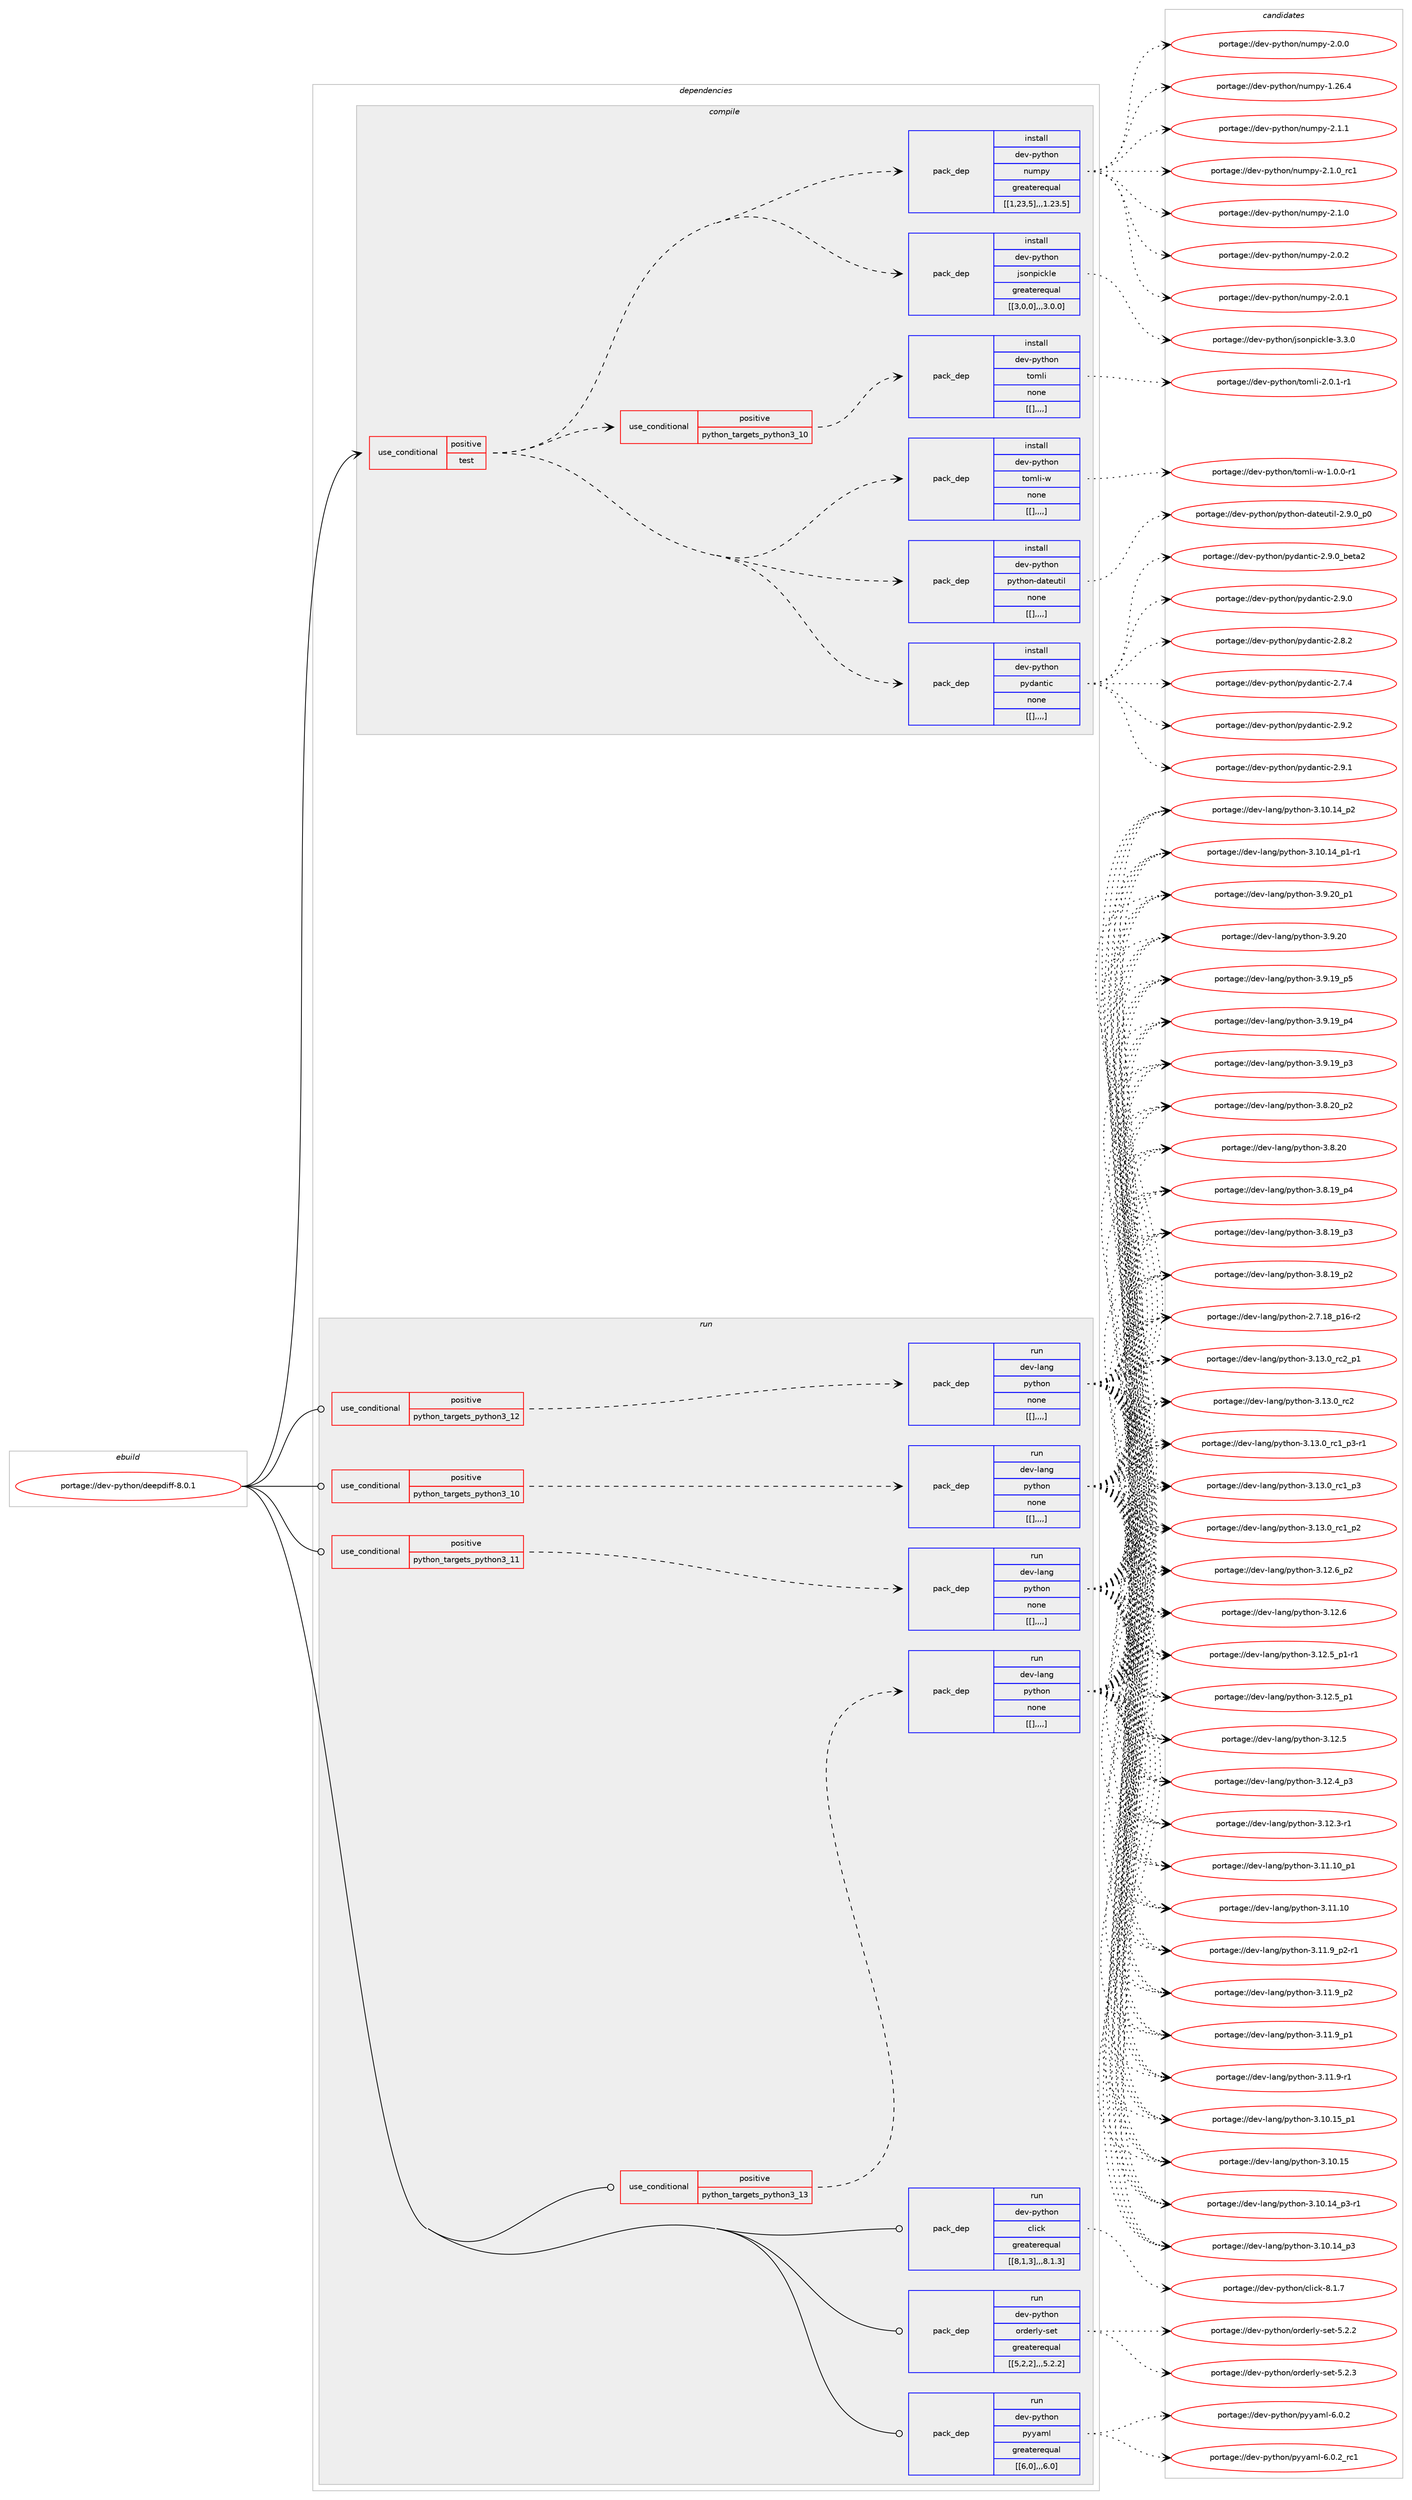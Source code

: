 digraph prolog {

# *************
# Graph options
# *************

newrank=true;
concentrate=true;
compound=true;
graph [rankdir=LR,fontname=Helvetica,fontsize=10,ranksep=1.5];#, ranksep=2.5, nodesep=0.2];
edge  [arrowhead=vee];
node  [fontname=Helvetica,fontsize=10];

# **********
# The ebuild
# **********

subgraph cluster_leftcol {
color=gray;
label=<<i>ebuild</i>>;
id [label="portage://dev-python/deepdiff-8.0.1", color=red, width=4, href="../dev-python/deepdiff-8.0.1.svg"];
}

# ****************
# The dependencies
# ****************

subgraph cluster_midcol {
color=gray;
label=<<i>dependencies</i>>;
subgraph cluster_compile {
fillcolor="#eeeeee";
style=filled;
label=<<i>compile</i>>;
subgraph cond33321 {
dependency146646 [label=<<TABLE BORDER="0" CELLBORDER="1" CELLSPACING="0" CELLPADDING="4"><TR><TD ROWSPAN="3" CELLPADDING="10">use_conditional</TD></TR><TR><TD>positive</TD></TR><TR><TD>test</TD></TR></TABLE>>, shape=none, color=red];
subgraph pack112113 {
dependency146647 [label=<<TABLE BORDER="0" CELLBORDER="1" CELLSPACING="0" CELLPADDING="4" WIDTH="220"><TR><TD ROWSPAN="6" CELLPADDING="30">pack_dep</TD></TR><TR><TD WIDTH="110">install</TD></TR><TR><TD>dev-python</TD></TR><TR><TD>jsonpickle</TD></TR><TR><TD>greaterequal</TD></TR><TR><TD>[[3,0,0],,,3.0.0]</TD></TR></TABLE>>, shape=none, color=blue];
}
dependency146646:e -> dependency146647:w [weight=20,style="dashed",arrowhead="vee"];
subgraph pack112114 {
dependency146648 [label=<<TABLE BORDER="0" CELLBORDER="1" CELLSPACING="0" CELLPADDING="4" WIDTH="220"><TR><TD ROWSPAN="6" CELLPADDING="30">pack_dep</TD></TR><TR><TD WIDTH="110">install</TD></TR><TR><TD>dev-python</TD></TR><TR><TD>numpy</TD></TR><TR><TD>greaterequal</TD></TR><TR><TD>[[1,23,5],,,1.23.5]</TD></TR></TABLE>>, shape=none, color=blue];
}
dependency146646:e -> dependency146648:w [weight=20,style="dashed",arrowhead="vee"];
subgraph pack112115 {
dependency146649 [label=<<TABLE BORDER="0" CELLBORDER="1" CELLSPACING="0" CELLPADDING="4" WIDTH="220"><TR><TD ROWSPAN="6" CELLPADDING="30">pack_dep</TD></TR><TR><TD WIDTH="110">install</TD></TR><TR><TD>dev-python</TD></TR><TR><TD>pydantic</TD></TR><TR><TD>none</TD></TR><TR><TD>[[],,,,]</TD></TR></TABLE>>, shape=none, color=blue];
}
dependency146646:e -> dependency146649:w [weight=20,style="dashed",arrowhead="vee"];
subgraph pack112116 {
dependency146650 [label=<<TABLE BORDER="0" CELLBORDER="1" CELLSPACING="0" CELLPADDING="4" WIDTH="220"><TR><TD ROWSPAN="6" CELLPADDING="30">pack_dep</TD></TR><TR><TD WIDTH="110">install</TD></TR><TR><TD>dev-python</TD></TR><TR><TD>python-dateutil</TD></TR><TR><TD>none</TD></TR><TR><TD>[[],,,,]</TD></TR></TABLE>>, shape=none, color=blue];
}
dependency146646:e -> dependency146650:w [weight=20,style="dashed",arrowhead="vee"];
subgraph pack112117 {
dependency146651 [label=<<TABLE BORDER="0" CELLBORDER="1" CELLSPACING="0" CELLPADDING="4" WIDTH="220"><TR><TD ROWSPAN="6" CELLPADDING="30">pack_dep</TD></TR><TR><TD WIDTH="110">install</TD></TR><TR><TD>dev-python</TD></TR><TR><TD>tomli-w</TD></TR><TR><TD>none</TD></TR><TR><TD>[[],,,,]</TD></TR></TABLE>>, shape=none, color=blue];
}
dependency146646:e -> dependency146651:w [weight=20,style="dashed",arrowhead="vee"];
subgraph cond33322 {
dependency146652 [label=<<TABLE BORDER="0" CELLBORDER="1" CELLSPACING="0" CELLPADDING="4"><TR><TD ROWSPAN="3" CELLPADDING="10">use_conditional</TD></TR><TR><TD>positive</TD></TR><TR><TD>python_targets_python3_10</TD></TR></TABLE>>, shape=none, color=red];
subgraph pack112118 {
dependency146653 [label=<<TABLE BORDER="0" CELLBORDER="1" CELLSPACING="0" CELLPADDING="4" WIDTH="220"><TR><TD ROWSPAN="6" CELLPADDING="30">pack_dep</TD></TR><TR><TD WIDTH="110">install</TD></TR><TR><TD>dev-python</TD></TR><TR><TD>tomli</TD></TR><TR><TD>none</TD></TR><TR><TD>[[],,,,]</TD></TR></TABLE>>, shape=none, color=blue];
}
dependency146652:e -> dependency146653:w [weight=20,style="dashed",arrowhead="vee"];
}
dependency146646:e -> dependency146652:w [weight=20,style="dashed",arrowhead="vee"];
}
id:e -> dependency146646:w [weight=20,style="solid",arrowhead="vee"];
}
subgraph cluster_compileandrun {
fillcolor="#eeeeee";
style=filled;
label=<<i>compile and run</i>>;
}
subgraph cluster_run {
fillcolor="#eeeeee";
style=filled;
label=<<i>run</i>>;
subgraph cond33323 {
dependency146654 [label=<<TABLE BORDER="0" CELLBORDER="1" CELLSPACING="0" CELLPADDING="4"><TR><TD ROWSPAN="3" CELLPADDING="10">use_conditional</TD></TR><TR><TD>positive</TD></TR><TR><TD>python_targets_python3_10</TD></TR></TABLE>>, shape=none, color=red];
subgraph pack112119 {
dependency146655 [label=<<TABLE BORDER="0" CELLBORDER="1" CELLSPACING="0" CELLPADDING="4" WIDTH="220"><TR><TD ROWSPAN="6" CELLPADDING="30">pack_dep</TD></TR><TR><TD WIDTH="110">run</TD></TR><TR><TD>dev-lang</TD></TR><TR><TD>python</TD></TR><TR><TD>none</TD></TR><TR><TD>[[],,,,]</TD></TR></TABLE>>, shape=none, color=blue];
}
dependency146654:e -> dependency146655:w [weight=20,style="dashed",arrowhead="vee"];
}
id:e -> dependency146654:w [weight=20,style="solid",arrowhead="odot"];
subgraph cond33324 {
dependency146656 [label=<<TABLE BORDER="0" CELLBORDER="1" CELLSPACING="0" CELLPADDING="4"><TR><TD ROWSPAN="3" CELLPADDING="10">use_conditional</TD></TR><TR><TD>positive</TD></TR><TR><TD>python_targets_python3_11</TD></TR></TABLE>>, shape=none, color=red];
subgraph pack112120 {
dependency146657 [label=<<TABLE BORDER="0" CELLBORDER="1" CELLSPACING="0" CELLPADDING="4" WIDTH="220"><TR><TD ROWSPAN="6" CELLPADDING="30">pack_dep</TD></TR><TR><TD WIDTH="110">run</TD></TR><TR><TD>dev-lang</TD></TR><TR><TD>python</TD></TR><TR><TD>none</TD></TR><TR><TD>[[],,,,]</TD></TR></TABLE>>, shape=none, color=blue];
}
dependency146656:e -> dependency146657:w [weight=20,style="dashed",arrowhead="vee"];
}
id:e -> dependency146656:w [weight=20,style="solid",arrowhead="odot"];
subgraph cond33325 {
dependency146658 [label=<<TABLE BORDER="0" CELLBORDER="1" CELLSPACING="0" CELLPADDING="4"><TR><TD ROWSPAN="3" CELLPADDING="10">use_conditional</TD></TR><TR><TD>positive</TD></TR><TR><TD>python_targets_python3_12</TD></TR></TABLE>>, shape=none, color=red];
subgraph pack112121 {
dependency146659 [label=<<TABLE BORDER="0" CELLBORDER="1" CELLSPACING="0" CELLPADDING="4" WIDTH="220"><TR><TD ROWSPAN="6" CELLPADDING="30">pack_dep</TD></TR><TR><TD WIDTH="110">run</TD></TR><TR><TD>dev-lang</TD></TR><TR><TD>python</TD></TR><TR><TD>none</TD></TR><TR><TD>[[],,,,]</TD></TR></TABLE>>, shape=none, color=blue];
}
dependency146658:e -> dependency146659:w [weight=20,style="dashed",arrowhead="vee"];
}
id:e -> dependency146658:w [weight=20,style="solid",arrowhead="odot"];
subgraph cond33326 {
dependency146660 [label=<<TABLE BORDER="0" CELLBORDER="1" CELLSPACING="0" CELLPADDING="4"><TR><TD ROWSPAN="3" CELLPADDING="10">use_conditional</TD></TR><TR><TD>positive</TD></TR><TR><TD>python_targets_python3_13</TD></TR></TABLE>>, shape=none, color=red];
subgraph pack112122 {
dependency146661 [label=<<TABLE BORDER="0" CELLBORDER="1" CELLSPACING="0" CELLPADDING="4" WIDTH="220"><TR><TD ROWSPAN="6" CELLPADDING="30">pack_dep</TD></TR><TR><TD WIDTH="110">run</TD></TR><TR><TD>dev-lang</TD></TR><TR><TD>python</TD></TR><TR><TD>none</TD></TR><TR><TD>[[],,,,]</TD></TR></TABLE>>, shape=none, color=blue];
}
dependency146660:e -> dependency146661:w [weight=20,style="dashed",arrowhead="vee"];
}
id:e -> dependency146660:w [weight=20,style="solid",arrowhead="odot"];
subgraph pack112123 {
dependency146662 [label=<<TABLE BORDER="0" CELLBORDER="1" CELLSPACING="0" CELLPADDING="4" WIDTH="220"><TR><TD ROWSPAN="6" CELLPADDING="30">pack_dep</TD></TR><TR><TD WIDTH="110">run</TD></TR><TR><TD>dev-python</TD></TR><TR><TD>click</TD></TR><TR><TD>greaterequal</TD></TR><TR><TD>[[8,1,3],,,8.1.3]</TD></TR></TABLE>>, shape=none, color=blue];
}
id:e -> dependency146662:w [weight=20,style="solid",arrowhead="odot"];
subgraph pack112124 {
dependency146663 [label=<<TABLE BORDER="0" CELLBORDER="1" CELLSPACING="0" CELLPADDING="4" WIDTH="220"><TR><TD ROWSPAN="6" CELLPADDING="30">pack_dep</TD></TR><TR><TD WIDTH="110">run</TD></TR><TR><TD>dev-python</TD></TR><TR><TD>orderly-set</TD></TR><TR><TD>greaterequal</TD></TR><TR><TD>[[5,2,2],,,5.2.2]</TD></TR></TABLE>>, shape=none, color=blue];
}
id:e -> dependency146663:w [weight=20,style="solid",arrowhead="odot"];
subgraph pack112125 {
dependency146664 [label=<<TABLE BORDER="0" CELLBORDER="1" CELLSPACING="0" CELLPADDING="4" WIDTH="220"><TR><TD ROWSPAN="6" CELLPADDING="30">pack_dep</TD></TR><TR><TD WIDTH="110">run</TD></TR><TR><TD>dev-python</TD></TR><TR><TD>pyyaml</TD></TR><TR><TD>greaterequal</TD></TR><TR><TD>[[6,0],,,6.0]</TD></TR></TABLE>>, shape=none, color=blue];
}
id:e -> dependency146664:w [weight=20,style="solid",arrowhead="odot"];
}
}

# **************
# The candidates
# **************

subgraph cluster_choices {
rank=same;
color=gray;
label=<<i>candidates</i>>;

subgraph choice112113 {
color=black;
nodesep=1;
choice100101118451121211161041111104710611511111011210599107108101455146514648 [label="portage://dev-python/jsonpickle-3.3.0", color=red, width=4,href="../dev-python/jsonpickle-3.3.0.svg"];
dependency146647:e -> choice100101118451121211161041111104710611511111011210599107108101455146514648:w [style=dotted,weight="100"];
}
subgraph choice112114 {
color=black;
nodesep=1;
choice1001011184511212111610411111047110117109112121455046494649 [label="portage://dev-python/numpy-2.1.1", color=red, width=4,href="../dev-python/numpy-2.1.1.svg"];
choice1001011184511212111610411111047110117109112121455046494648951149949 [label="portage://dev-python/numpy-2.1.0_rc1", color=red, width=4,href="../dev-python/numpy-2.1.0_rc1.svg"];
choice1001011184511212111610411111047110117109112121455046494648 [label="portage://dev-python/numpy-2.1.0", color=red, width=4,href="../dev-python/numpy-2.1.0.svg"];
choice1001011184511212111610411111047110117109112121455046484650 [label="portage://dev-python/numpy-2.0.2", color=red, width=4,href="../dev-python/numpy-2.0.2.svg"];
choice1001011184511212111610411111047110117109112121455046484649 [label="portage://dev-python/numpy-2.0.1", color=red, width=4,href="../dev-python/numpy-2.0.1.svg"];
choice1001011184511212111610411111047110117109112121455046484648 [label="portage://dev-python/numpy-2.0.0", color=red, width=4,href="../dev-python/numpy-2.0.0.svg"];
choice100101118451121211161041111104711011710911212145494650544652 [label="portage://dev-python/numpy-1.26.4", color=red, width=4,href="../dev-python/numpy-1.26.4.svg"];
dependency146648:e -> choice1001011184511212111610411111047110117109112121455046494649:w [style=dotted,weight="100"];
dependency146648:e -> choice1001011184511212111610411111047110117109112121455046494648951149949:w [style=dotted,weight="100"];
dependency146648:e -> choice1001011184511212111610411111047110117109112121455046494648:w [style=dotted,weight="100"];
dependency146648:e -> choice1001011184511212111610411111047110117109112121455046484650:w [style=dotted,weight="100"];
dependency146648:e -> choice1001011184511212111610411111047110117109112121455046484649:w [style=dotted,weight="100"];
dependency146648:e -> choice1001011184511212111610411111047110117109112121455046484648:w [style=dotted,weight="100"];
dependency146648:e -> choice100101118451121211161041111104711011710911212145494650544652:w [style=dotted,weight="100"];
}
subgraph choice112115 {
color=black;
nodesep=1;
choice10010111845112121116104111110471121211009711011610599455046574650 [label="portage://dev-python/pydantic-2.9.2", color=red, width=4,href="../dev-python/pydantic-2.9.2.svg"];
choice10010111845112121116104111110471121211009711011610599455046574649 [label="portage://dev-python/pydantic-2.9.1", color=red, width=4,href="../dev-python/pydantic-2.9.1.svg"];
choice1001011184511212111610411111047112121100971101161059945504657464895981011169750 [label="portage://dev-python/pydantic-2.9.0_beta2", color=red, width=4,href="../dev-python/pydantic-2.9.0_beta2.svg"];
choice10010111845112121116104111110471121211009711011610599455046574648 [label="portage://dev-python/pydantic-2.9.0", color=red, width=4,href="../dev-python/pydantic-2.9.0.svg"];
choice10010111845112121116104111110471121211009711011610599455046564650 [label="portage://dev-python/pydantic-2.8.2", color=red, width=4,href="../dev-python/pydantic-2.8.2.svg"];
choice10010111845112121116104111110471121211009711011610599455046554652 [label="portage://dev-python/pydantic-2.7.4", color=red, width=4,href="../dev-python/pydantic-2.7.4.svg"];
dependency146649:e -> choice10010111845112121116104111110471121211009711011610599455046574650:w [style=dotted,weight="100"];
dependency146649:e -> choice10010111845112121116104111110471121211009711011610599455046574649:w [style=dotted,weight="100"];
dependency146649:e -> choice1001011184511212111610411111047112121100971101161059945504657464895981011169750:w [style=dotted,weight="100"];
dependency146649:e -> choice10010111845112121116104111110471121211009711011610599455046574648:w [style=dotted,weight="100"];
dependency146649:e -> choice10010111845112121116104111110471121211009711011610599455046564650:w [style=dotted,weight="100"];
dependency146649:e -> choice10010111845112121116104111110471121211009711011610599455046554652:w [style=dotted,weight="100"];
}
subgraph choice112116 {
color=black;
nodesep=1;
choice100101118451121211161041111104711212111610411111045100971161011171161051084550465746489511248 [label="portage://dev-python/python-dateutil-2.9.0_p0", color=red, width=4,href="../dev-python/python-dateutil-2.9.0_p0.svg"];
dependency146650:e -> choice100101118451121211161041111104711212111610411111045100971161011171161051084550465746489511248:w [style=dotted,weight="100"];
}
subgraph choice112117 {
color=black;
nodesep=1;
choice1001011184511212111610411111047116111109108105451194549464846484511449 [label="portage://dev-python/tomli-w-1.0.0-r1", color=red, width=4,href="../dev-python/tomli-w-1.0.0-r1.svg"];
dependency146651:e -> choice1001011184511212111610411111047116111109108105451194549464846484511449:w [style=dotted,weight="100"];
}
subgraph choice112118 {
color=black;
nodesep=1;
choice10010111845112121116104111110471161111091081054550464846494511449 [label="portage://dev-python/tomli-2.0.1-r1", color=red, width=4,href="../dev-python/tomli-2.0.1-r1.svg"];
dependency146653:e -> choice10010111845112121116104111110471161111091081054550464846494511449:w [style=dotted,weight="100"];
}
subgraph choice112119 {
color=black;
nodesep=1;
choice100101118451089711010347112121116104111110455146495146489511499509511249 [label="portage://dev-lang/python-3.13.0_rc2_p1", color=red, width=4,href="../dev-lang/python-3.13.0_rc2_p1.svg"];
choice10010111845108971101034711212111610411111045514649514648951149950 [label="portage://dev-lang/python-3.13.0_rc2", color=red, width=4,href="../dev-lang/python-3.13.0_rc2.svg"];
choice1001011184510897110103471121211161041111104551464951464895114994995112514511449 [label="portage://dev-lang/python-3.13.0_rc1_p3-r1", color=red, width=4,href="../dev-lang/python-3.13.0_rc1_p3-r1.svg"];
choice100101118451089711010347112121116104111110455146495146489511499499511251 [label="portage://dev-lang/python-3.13.0_rc1_p3", color=red, width=4,href="../dev-lang/python-3.13.0_rc1_p3.svg"];
choice100101118451089711010347112121116104111110455146495146489511499499511250 [label="portage://dev-lang/python-3.13.0_rc1_p2", color=red, width=4,href="../dev-lang/python-3.13.0_rc1_p2.svg"];
choice100101118451089711010347112121116104111110455146495046549511250 [label="portage://dev-lang/python-3.12.6_p2", color=red, width=4,href="../dev-lang/python-3.12.6_p2.svg"];
choice10010111845108971101034711212111610411111045514649504654 [label="portage://dev-lang/python-3.12.6", color=red, width=4,href="../dev-lang/python-3.12.6.svg"];
choice1001011184510897110103471121211161041111104551464950465395112494511449 [label="portage://dev-lang/python-3.12.5_p1-r1", color=red, width=4,href="../dev-lang/python-3.12.5_p1-r1.svg"];
choice100101118451089711010347112121116104111110455146495046539511249 [label="portage://dev-lang/python-3.12.5_p1", color=red, width=4,href="../dev-lang/python-3.12.5_p1.svg"];
choice10010111845108971101034711212111610411111045514649504653 [label="portage://dev-lang/python-3.12.5", color=red, width=4,href="../dev-lang/python-3.12.5.svg"];
choice100101118451089711010347112121116104111110455146495046529511251 [label="portage://dev-lang/python-3.12.4_p3", color=red, width=4,href="../dev-lang/python-3.12.4_p3.svg"];
choice100101118451089711010347112121116104111110455146495046514511449 [label="portage://dev-lang/python-3.12.3-r1", color=red, width=4,href="../dev-lang/python-3.12.3-r1.svg"];
choice10010111845108971101034711212111610411111045514649494649489511249 [label="portage://dev-lang/python-3.11.10_p1", color=red, width=4,href="../dev-lang/python-3.11.10_p1.svg"];
choice1001011184510897110103471121211161041111104551464949464948 [label="portage://dev-lang/python-3.11.10", color=red, width=4,href="../dev-lang/python-3.11.10.svg"];
choice1001011184510897110103471121211161041111104551464949465795112504511449 [label="portage://dev-lang/python-3.11.9_p2-r1", color=red, width=4,href="../dev-lang/python-3.11.9_p2-r1.svg"];
choice100101118451089711010347112121116104111110455146494946579511250 [label="portage://dev-lang/python-3.11.9_p2", color=red, width=4,href="../dev-lang/python-3.11.9_p2.svg"];
choice100101118451089711010347112121116104111110455146494946579511249 [label="portage://dev-lang/python-3.11.9_p1", color=red, width=4,href="../dev-lang/python-3.11.9_p1.svg"];
choice100101118451089711010347112121116104111110455146494946574511449 [label="portage://dev-lang/python-3.11.9-r1", color=red, width=4,href="../dev-lang/python-3.11.9-r1.svg"];
choice10010111845108971101034711212111610411111045514649484649539511249 [label="portage://dev-lang/python-3.10.15_p1", color=red, width=4,href="../dev-lang/python-3.10.15_p1.svg"];
choice1001011184510897110103471121211161041111104551464948464953 [label="portage://dev-lang/python-3.10.15", color=red, width=4,href="../dev-lang/python-3.10.15.svg"];
choice100101118451089711010347112121116104111110455146494846495295112514511449 [label="portage://dev-lang/python-3.10.14_p3-r1", color=red, width=4,href="../dev-lang/python-3.10.14_p3-r1.svg"];
choice10010111845108971101034711212111610411111045514649484649529511251 [label="portage://dev-lang/python-3.10.14_p3", color=red, width=4,href="../dev-lang/python-3.10.14_p3.svg"];
choice10010111845108971101034711212111610411111045514649484649529511250 [label="portage://dev-lang/python-3.10.14_p2", color=red, width=4,href="../dev-lang/python-3.10.14_p2.svg"];
choice100101118451089711010347112121116104111110455146494846495295112494511449 [label="portage://dev-lang/python-3.10.14_p1-r1", color=red, width=4,href="../dev-lang/python-3.10.14_p1-r1.svg"];
choice100101118451089711010347112121116104111110455146574650489511249 [label="portage://dev-lang/python-3.9.20_p1", color=red, width=4,href="../dev-lang/python-3.9.20_p1.svg"];
choice10010111845108971101034711212111610411111045514657465048 [label="portage://dev-lang/python-3.9.20", color=red, width=4,href="../dev-lang/python-3.9.20.svg"];
choice100101118451089711010347112121116104111110455146574649579511253 [label="portage://dev-lang/python-3.9.19_p5", color=red, width=4,href="../dev-lang/python-3.9.19_p5.svg"];
choice100101118451089711010347112121116104111110455146574649579511252 [label="portage://dev-lang/python-3.9.19_p4", color=red, width=4,href="../dev-lang/python-3.9.19_p4.svg"];
choice100101118451089711010347112121116104111110455146574649579511251 [label="portage://dev-lang/python-3.9.19_p3", color=red, width=4,href="../dev-lang/python-3.9.19_p3.svg"];
choice100101118451089711010347112121116104111110455146564650489511250 [label="portage://dev-lang/python-3.8.20_p2", color=red, width=4,href="../dev-lang/python-3.8.20_p2.svg"];
choice10010111845108971101034711212111610411111045514656465048 [label="portage://dev-lang/python-3.8.20", color=red, width=4,href="../dev-lang/python-3.8.20.svg"];
choice100101118451089711010347112121116104111110455146564649579511252 [label="portage://dev-lang/python-3.8.19_p4", color=red, width=4,href="../dev-lang/python-3.8.19_p4.svg"];
choice100101118451089711010347112121116104111110455146564649579511251 [label="portage://dev-lang/python-3.8.19_p3", color=red, width=4,href="../dev-lang/python-3.8.19_p3.svg"];
choice100101118451089711010347112121116104111110455146564649579511250 [label="portage://dev-lang/python-3.8.19_p2", color=red, width=4,href="../dev-lang/python-3.8.19_p2.svg"];
choice100101118451089711010347112121116104111110455046554649569511249544511450 [label="portage://dev-lang/python-2.7.18_p16-r2", color=red, width=4,href="../dev-lang/python-2.7.18_p16-r2.svg"];
dependency146655:e -> choice100101118451089711010347112121116104111110455146495146489511499509511249:w [style=dotted,weight="100"];
dependency146655:e -> choice10010111845108971101034711212111610411111045514649514648951149950:w [style=dotted,weight="100"];
dependency146655:e -> choice1001011184510897110103471121211161041111104551464951464895114994995112514511449:w [style=dotted,weight="100"];
dependency146655:e -> choice100101118451089711010347112121116104111110455146495146489511499499511251:w [style=dotted,weight="100"];
dependency146655:e -> choice100101118451089711010347112121116104111110455146495146489511499499511250:w [style=dotted,weight="100"];
dependency146655:e -> choice100101118451089711010347112121116104111110455146495046549511250:w [style=dotted,weight="100"];
dependency146655:e -> choice10010111845108971101034711212111610411111045514649504654:w [style=dotted,weight="100"];
dependency146655:e -> choice1001011184510897110103471121211161041111104551464950465395112494511449:w [style=dotted,weight="100"];
dependency146655:e -> choice100101118451089711010347112121116104111110455146495046539511249:w [style=dotted,weight="100"];
dependency146655:e -> choice10010111845108971101034711212111610411111045514649504653:w [style=dotted,weight="100"];
dependency146655:e -> choice100101118451089711010347112121116104111110455146495046529511251:w [style=dotted,weight="100"];
dependency146655:e -> choice100101118451089711010347112121116104111110455146495046514511449:w [style=dotted,weight="100"];
dependency146655:e -> choice10010111845108971101034711212111610411111045514649494649489511249:w [style=dotted,weight="100"];
dependency146655:e -> choice1001011184510897110103471121211161041111104551464949464948:w [style=dotted,weight="100"];
dependency146655:e -> choice1001011184510897110103471121211161041111104551464949465795112504511449:w [style=dotted,weight="100"];
dependency146655:e -> choice100101118451089711010347112121116104111110455146494946579511250:w [style=dotted,weight="100"];
dependency146655:e -> choice100101118451089711010347112121116104111110455146494946579511249:w [style=dotted,weight="100"];
dependency146655:e -> choice100101118451089711010347112121116104111110455146494946574511449:w [style=dotted,weight="100"];
dependency146655:e -> choice10010111845108971101034711212111610411111045514649484649539511249:w [style=dotted,weight="100"];
dependency146655:e -> choice1001011184510897110103471121211161041111104551464948464953:w [style=dotted,weight="100"];
dependency146655:e -> choice100101118451089711010347112121116104111110455146494846495295112514511449:w [style=dotted,weight="100"];
dependency146655:e -> choice10010111845108971101034711212111610411111045514649484649529511251:w [style=dotted,weight="100"];
dependency146655:e -> choice10010111845108971101034711212111610411111045514649484649529511250:w [style=dotted,weight="100"];
dependency146655:e -> choice100101118451089711010347112121116104111110455146494846495295112494511449:w [style=dotted,weight="100"];
dependency146655:e -> choice100101118451089711010347112121116104111110455146574650489511249:w [style=dotted,weight="100"];
dependency146655:e -> choice10010111845108971101034711212111610411111045514657465048:w [style=dotted,weight="100"];
dependency146655:e -> choice100101118451089711010347112121116104111110455146574649579511253:w [style=dotted,weight="100"];
dependency146655:e -> choice100101118451089711010347112121116104111110455146574649579511252:w [style=dotted,weight="100"];
dependency146655:e -> choice100101118451089711010347112121116104111110455146574649579511251:w [style=dotted,weight="100"];
dependency146655:e -> choice100101118451089711010347112121116104111110455146564650489511250:w [style=dotted,weight="100"];
dependency146655:e -> choice10010111845108971101034711212111610411111045514656465048:w [style=dotted,weight="100"];
dependency146655:e -> choice100101118451089711010347112121116104111110455146564649579511252:w [style=dotted,weight="100"];
dependency146655:e -> choice100101118451089711010347112121116104111110455146564649579511251:w [style=dotted,weight="100"];
dependency146655:e -> choice100101118451089711010347112121116104111110455146564649579511250:w [style=dotted,weight="100"];
dependency146655:e -> choice100101118451089711010347112121116104111110455046554649569511249544511450:w [style=dotted,weight="100"];
}
subgraph choice112120 {
color=black;
nodesep=1;
choice100101118451089711010347112121116104111110455146495146489511499509511249 [label="portage://dev-lang/python-3.13.0_rc2_p1", color=red, width=4,href="../dev-lang/python-3.13.0_rc2_p1.svg"];
choice10010111845108971101034711212111610411111045514649514648951149950 [label="portage://dev-lang/python-3.13.0_rc2", color=red, width=4,href="../dev-lang/python-3.13.0_rc2.svg"];
choice1001011184510897110103471121211161041111104551464951464895114994995112514511449 [label="portage://dev-lang/python-3.13.0_rc1_p3-r1", color=red, width=4,href="../dev-lang/python-3.13.0_rc1_p3-r1.svg"];
choice100101118451089711010347112121116104111110455146495146489511499499511251 [label="portage://dev-lang/python-3.13.0_rc1_p3", color=red, width=4,href="../dev-lang/python-3.13.0_rc1_p3.svg"];
choice100101118451089711010347112121116104111110455146495146489511499499511250 [label="portage://dev-lang/python-3.13.0_rc1_p2", color=red, width=4,href="../dev-lang/python-3.13.0_rc1_p2.svg"];
choice100101118451089711010347112121116104111110455146495046549511250 [label="portage://dev-lang/python-3.12.6_p2", color=red, width=4,href="../dev-lang/python-3.12.6_p2.svg"];
choice10010111845108971101034711212111610411111045514649504654 [label="portage://dev-lang/python-3.12.6", color=red, width=4,href="../dev-lang/python-3.12.6.svg"];
choice1001011184510897110103471121211161041111104551464950465395112494511449 [label="portage://dev-lang/python-3.12.5_p1-r1", color=red, width=4,href="../dev-lang/python-3.12.5_p1-r1.svg"];
choice100101118451089711010347112121116104111110455146495046539511249 [label="portage://dev-lang/python-3.12.5_p1", color=red, width=4,href="../dev-lang/python-3.12.5_p1.svg"];
choice10010111845108971101034711212111610411111045514649504653 [label="portage://dev-lang/python-3.12.5", color=red, width=4,href="../dev-lang/python-3.12.5.svg"];
choice100101118451089711010347112121116104111110455146495046529511251 [label="portage://dev-lang/python-3.12.4_p3", color=red, width=4,href="../dev-lang/python-3.12.4_p3.svg"];
choice100101118451089711010347112121116104111110455146495046514511449 [label="portage://dev-lang/python-3.12.3-r1", color=red, width=4,href="../dev-lang/python-3.12.3-r1.svg"];
choice10010111845108971101034711212111610411111045514649494649489511249 [label="portage://dev-lang/python-3.11.10_p1", color=red, width=4,href="../dev-lang/python-3.11.10_p1.svg"];
choice1001011184510897110103471121211161041111104551464949464948 [label="portage://dev-lang/python-3.11.10", color=red, width=4,href="../dev-lang/python-3.11.10.svg"];
choice1001011184510897110103471121211161041111104551464949465795112504511449 [label="portage://dev-lang/python-3.11.9_p2-r1", color=red, width=4,href="../dev-lang/python-3.11.9_p2-r1.svg"];
choice100101118451089711010347112121116104111110455146494946579511250 [label="portage://dev-lang/python-3.11.9_p2", color=red, width=4,href="../dev-lang/python-3.11.9_p2.svg"];
choice100101118451089711010347112121116104111110455146494946579511249 [label="portage://dev-lang/python-3.11.9_p1", color=red, width=4,href="../dev-lang/python-3.11.9_p1.svg"];
choice100101118451089711010347112121116104111110455146494946574511449 [label="portage://dev-lang/python-3.11.9-r1", color=red, width=4,href="../dev-lang/python-3.11.9-r1.svg"];
choice10010111845108971101034711212111610411111045514649484649539511249 [label="portage://dev-lang/python-3.10.15_p1", color=red, width=4,href="../dev-lang/python-3.10.15_p1.svg"];
choice1001011184510897110103471121211161041111104551464948464953 [label="portage://dev-lang/python-3.10.15", color=red, width=4,href="../dev-lang/python-3.10.15.svg"];
choice100101118451089711010347112121116104111110455146494846495295112514511449 [label="portage://dev-lang/python-3.10.14_p3-r1", color=red, width=4,href="../dev-lang/python-3.10.14_p3-r1.svg"];
choice10010111845108971101034711212111610411111045514649484649529511251 [label="portage://dev-lang/python-3.10.14_p3", color=red, width=4,href="../dev-lang/python-3.10.14_p3.svg"];
choice10010111845108971101034711212111610411111045514649484649529511250 [label="portage://dev-lang/python-3.10.14_p2", color=red, width=4,href="../dev-lang/python-3.10.14_p2.svg"];
choice100101118451089711010347112121116104111110455146494846495295112494511449 [label="portage://dev-lang/python-3.10.14_p1-r1", color=red, width=4,href="../dev-lang/python-3.10.14_p1-r1.svg"];
choice100101118451089711010347112121116104111110455146574650489511249 [label="portage://dev-lang/python-3.9.20_p1", color=red, width=4,href="../dev-lang/python-3.9.20_p1.svg"];
choice10010111845108971101034711212111610411111045514657465048 [label="portage://dev-lang/python-3.9.20", color=red, width=4,href="../dev-lang/python-3.9.20.svg"];
choice100101118451089711010347112121116104111110455146574649579511253 [label="portage://dev-lang/python-3.9.19_p5", color=red, width=4,href="../dev-lang/python-3.9.19_p5.svg"];
choice100101118451089711010347112121116104111110455146574649579511252 [label="portage://dev-lang/python-3.9.19_p4", color=red, width=4,href="../dev-lang/python-3.9.19_p4.svg"];
choice100101118451089711010347112121116104111110455146574649579511251 [label="portage://dev-lang/python-3.9.19_p3", color=red, width=4,href="../dev-lang/python-3.9.19_p3.svg"];
choice100101118451089711010347112121116104111110455146564650489511250 [label="portage://dev-lang/python-3.8.20_p2", color=red, width=4,href="../dev-lang/python-3.8.20_p2.svg"];
choice10010111845108971101034711212111610411111045514656465048 [label="portage://dev-lang/python-3.8.20", color=red, width=4,href="../dev-lang/python-3.8.20.svg"];
choice100101118451089711010347112121116104111110455146564649579511252 [label="portage://dev-lang/python-3.8.19_p4", color=red, width=4,href="../dev-lang/python-3.8.19_p4.svg"];
choice100101118451089711010347112121116104111110455146564649579511251 [label="portage://dev-lang/python-3.8.19_p3", color=red, width=4,href="../dev-lang/python-3.8.19_p3.svg"];
choice100101118451089711010347112121116104111110455146564649579511250 [label="portage://dev-lang/python-3.8.19_p2", color=red, width=4,href="../dev-lang/python-3.8.19_p2.svg"];
choice100101118451089711010347112121116104111110455046554649569511249544511450 [label="portage://dev-lang/python-2.7.18_p16-r2", color=red, width=4,href="../dev-lang/python-2.7.18_p16-r2.svg"];
dependency146657:e -> choice100101118451089711010347112121116104111110455146495146489511499509511249:w [style=dotted,weight="100"];
dependency146657:e -> choice10010111845108971101034711212111610411111045514649514648951149950:w [style=dotted,weight="100"];
dependency146657:e -> choice1001011184510897110103471121211161041111104551464951464895114994995112514511449:w [style=dotted,weight="100"];
dependency146657:e -> choice100101118451089711010347112121116104111110455146495146489511499499511251:w [style=dotted,weight="100"];
dependency146657:e -> choice100101118451089711010347112121116104111110455146495146489511499499511250:w [style=dotted,weight="100"];
dependency146657:e -> choice100101118451089711010347112121116104111110455146495046549511250:w [style=dotted,weight="100"];
dependency146657:e -> choice10010111845108971101034711212111610411111045514649504654:w [style=dotted,weight="100"];
dependency146657:e -> choice1001011184510897110103471121211161041111104551464950465395112494511449:w [style=dotted,weight="100"];
dependency146657:e -> choice100101118451089711010347112121116104111110455146495046539511249:w [style=dotted,weight="100"];
dependency146657:e -> choice10010111845108971101034711212111610411111045514649504653:w [style=dotted,weight="100"];
dependency146657:e -> choice100101118451089711010347112121116104111110455146495046529511251:w [style=dotted,weight="100"];
dependency146657:e -> choice100101118451089711010347112121116104111110455146495046514511449:w [style=dotted,weight="100"];
dependency146657:e -> choice10010111845108971101034711212111610411111045514649494649489511249:w [style=dotted,weight="100"];
dependency146657:e -> choice1001011184510897110103471121211161041111104551464949464948:w [style=dotted,weight="100"];
dependency146657:e -> choice1001011184510897110103471121211161041111104551464949465795112504511449:w [style=dotted,weight="100"];
dependency146657:e -> choice100101118451089711010347112121116104111110455146494946579511250:w [style=dotted,weight="100"];
dependency146657:e -> choice100101118451089711010347112121116104111110455146494946579511249:w [style=dotted,weight="100"];
dependency146657:e -> choice100101118451089711010347112121116104111110455146494946574511449:w [style=dotted,weight="100"];
dependency146657:e -> choice10010111845108971101034711212111610411111045514649484649539511249:w [style=dotted,weight="100"];
dependency146657:e -> choice1001011184510897110103471121211161041111104551464948464953:w [style=dotted,weight="100"];
dependency146657:e -> choice100101118451089711010347112121116104111110455146494846495295112514511449:w [style=dotted,weight="100"];
dependency146657:e -> choice10010111845108971101034711212111610411111045514649484649529511251:w [style=dotted,weight="100"];
dependency146657:e -> choice10010111845108971101034711212111610411111045514649484649529511250:w [style=dotted,weight="100"];
dependency146657:e -> choice100101118451089711010347112121116104111110455146494846495295112494511449:w [style=dotted,weight="100"];
dependency146657:e -> choice100101118451089711010347112121116104111110455146574650489511249:w [style=dotted,weight="100"];
dependency146657:e -> choice10010111845108971101034711212111610411111045514657465048:w [style=dotted,weight="100"];
dependency146657:e -> choice100101118451089711010347112121116104111110455146574649579511253:w [style=dotted,weight="100"];
dependency146657:e -> choice100101118451089711010347112121116104111110455146574649579511252:w [style=dotted,weight="100"];
dependency146657:e -> choice100101118451089711010347112121116104111110455146574649579511251:w [style=dotted,weight="100"];
dependency146657:e -> choice100101118451089711010347112121116104111110455146564650489511250:w [style=dotted,weight="100"];
dependency146657:e -> choice10010111845108971101034711212111610411111045514656465048:w [style=dotted,weight="100"];
dependency146657:e -> choice100101118451089711010347112121116104111110455146564649579511252:w [style=dotted,weight="100"];
dependency146657:e -> choice100101118451089711010347112121116104111110455146564649579511251:w [style=dotted,weight="100"];
dependency146657:e -> choice100101118451089711010347112121116104111110455146564649579511250:w [style=dotted,weight="100"];
dependency146657:e -> choice100101118451089711010347112121116104111110455046554649569511249544511450:w [style=dotted,weight="100"];
}
subgraph choice112121 {
color=black;
nodesep=1;
choice100101118451089711010347112121116104111110455146495146489511499509511249 [label="portage://dev-lang/python-3.13.0_rc2_p1", color=red, width=4,href="../dev-lang/python-3.13.0_rc2_p1.svg"];
choice10010111845108971101034711212111610411111045514649514648951149950 [label="portage://dev-lang/python-3.13.0_rc2", color=red, width=4,href="../dev-lang/python-3.13.0_rc2.svg"];
choice1001011184510897110103471121211161041111104551464951464895114994995112514511449 [label="portage://dev-lang/python-3.13.0_rc1_p3-r1", color=red, width=4,href="../dev-lang/python-3.13.0_rc1_p3-r1.svg"];
choice100101118451089711010347112121116104111110455146495146489511499499511251 [label="portage://dev-lang/python-3.13.0_rc1_p3", color=red, width=4,href="../dev-lang/python-3.13.0_rc1_p3.svg"];
choice100101118451089711010347112121116104111110455146495146489511499499511250 [label="portage://dev-lang/python-3.13.0_rc1_p2", color=red, width=4,href="../dev-lang/python-3.13.0_rc1_p2.svg"];
choice100101118451089711010347112121116104111110455146495046549511250 [label="portage://dev-lang/python-3.12.6_p2", color=red, width=4,href="../dev-lang/python-3.12.6_p2.svg"];
choice10010111845108971101034711212111610411111045514649504654 [label="portage://dev-lang/python-3.12.6", color=red, width=4,href="../dev-lang/python-3.12.6.svg"];
choice1001011184510897110103471121211161041111104551464950465395112494511449 [label="portage://dev-lang/python-3.12.5_p1-r1", color=red, width=4,href="../dev-lang/python-3.12.5_p1-r1.svg"];
choice100101118451089711010347112121116104111110455146495046539511249 [label="portage://dev-lang/python-3.12.5_p1", color=red, width=4,href="../dev-lang/python-3.12.5_p1.svg"];
choice10010111845108971101034711212111610411111045514649504653 [label="portage://dev-lang/python-3.12.5", color=red, width=4,href="../dev-lang/python-3.12.5.svg"];
choice100101118451089711010347112121116104111110455146495046529511251 [label="portage://dev-lang/python-3.12.4_p3", color=red, width=4,href="../dev-lang/python-3.12.4_p3.svg"];
choice100101118451089711010347112121116104111110455146495046514511449 [label="portage://dev-lang/python-3.12.3-r1", color=red, width=4,href="../dev-lang/python-3.12.3-r1.svg"];
choice10010111845108971101034711212111610411111045514649494649489511249 [label="portage://dev-lang/python-3.11.10_p1", color=red, width=4,href="../dev-lang/python-3.11.10_p1.svg"];
choice1001011184510897110103471121211161041111104551464949464948 [label="portage://dev-lang/python-3.11.10", color=red, width=4,href="../dev-lang/python-3.11.10.svg"];
choice1001011184510897110103471121211161041111104551464949465795112504511449 [label="portage://dev-lang/python-3.11.9_p2-r1", color=red, width=4,href="../dev-lang/python-3.11.9_p2-r1.svg"];
choice100101118451089711010347112121116104111110455146494946579511250 [label="portage://dev-lang/python-3.11.9_p2", color=red, width=4,href="../dev-lang/python-3.11.9_p2.svg"];
choice100101118451089711010347112121116104111110455146494946579511249 [label="portage://dev-lang/python-3.11.9_p1", color=red, width=4,href="../dev-lang/python-3.11.9_p1.svg"];
choice100101118451089711010347112121116104111110455146494946574511449 [label="portage://dev-lang/python-3.11.9-r1", color=red, width=4,href="../dev-lang/python-3.11.9-r1.svg"];
choice10010111845108971101034711212111610411111045514649484649539511249 [label="portage://dev-lang/python-3.10.15_p1", color=red, width=4,href="../dev-lang/python-3.10.15_p1.svg"];
choice1001011184510897110103471121211161041111104551464948464953 [label="portage://dev-lang/python-3.10.15", color=red, width=4,href="../dev-lang/python-3.10.15.svg"];
choice100101118451089711010347112121116104111110455146494846495295112514511449 [label="portage://dev-lang/python-3.10.14_p3-r1", color=red, width=4,href="../dev-lang/python-3.10.14_p3-r1.svg"];
choice10010111845108971101034711212111610411111045514649484649529511251 [label="portage://dev-lang/python-3.10.14_p3", color=red, width=4,href="../dev-lang/python-3.10.14_p3.svg"];
choice10010111845108971101034711212111610411111045514649484649529511250 [label="portage://dev-lang/python-3.10.14_p2", color=red, width=4,href="../dev-lang/python-3.10.14_p2.svg"];
choice100101118451089711010347112121116104111110455146494846495295112494511449 [label="portage://dev-lang/python-3.10.14_p1-r1", color=red, width=4,href="../dev-lang/python-3.10.14_p1-r1.svg"];
choice100101118451089711010347112121116104111110455146574650489511249 [label="portage://dev-lang/python-3.9.20_p1", color=red, width=4,href="../dev-lang/python-3.9.20_p1.svg"];
choice10010111845108971101034711212111610411111045514657465048 [label="portage://dev-lang/python-3.9.20", color=red, width=4,href="../dev-lang/python-3.9.20.svg"];
choice100101118451089711010347112121116104111110455146574649579511253 [label="portage://dev-lang/python-3.9.19_p5", color=red, width=4,href="../dev-lang/python-3.9.19_p5.svg"];
choice100101118451089711010347112121116104111110455146574649579511252 [label="portage://dev-lang/python-3.9.19_p4", color=red, width=4,href="../dev-lang/python-3.9.19_p4.svg"];
choice100101118451089711010347112121116104111110455146574649579511251 [label="portage://dev-lang/python-3.9.19_p3", color=red, width=4,href="../dev-lang/python-3.9.19_p3.svg"];
choice100101118451089711010347112121116104111110455146564650489511250 [label="portage://dev-lang/python-3.8.20_p2", color=red, width=4,href="../dev-lang/python-3.8.20_p2.svg"];
choice10010111845108971101034711212111610411111045514656465048 [label="portage://dev-lang/python-3.8.20", color=red, width=4,href="../dev-lang/python-3.8.20.svg"];
choice100101118451089711010347112121116104111110455146564649579511252 [label="portage://dev-lang/python-3.8.19_p4", color=red, width=4,href="../dev-lang/python-3.8.19_p4.svg"];
choice100101118451089711010347112121116104111110455146564649579511251 [label="portage://dev-lang/python-3.8.19_p3", color=red, width=4,href="../dev-lang/python-3.8.19_p3.svg"];
choice100101118451089711010347112121116104111110455146564649579511250 [label="portage://dev-lang/python-3.8.19_p2", color=red, width=4,href="../dev-lang/python-3.8.19_p2.svg"];
choice100101118451089711010347112121116104111110455046554649569511249544511450 [label="portage://dev-lang/python-2.7.18_p16-r2", color=red, width=4,href="../dev-lang/python-2.7.18_p16-r2.svg"];
dependency146659:e -> choice100101118451089711010347112121116104111110455146495146489511499509511249:w [style=dotted,weight="100"];
dependency146659:e -> choice10010111845108971101034711212111610411111045514649514648951149950:w [style=dotted,weight="100"];
dependency146659:e -> choice1001011184510897110103471121211161041111104551464951464895114994995112514511449:w [style=dotted,weight="100"];
dependency146659:e -> choice100101118451089711010347112121116104111110455146495146489511499499511251:w [style=dotted,weight="100"];
dependency146659:e -> choice100101118451089711010347112121116104111110455146495146489511499499511250:w [style=dotted,weight="100"];
dependency146659:e -> choice100101118451089711010347112121116104111110455146495046549511250:w [style=dotted,weight="100"];
dependency146659:e -> choice10010111845108971101034711212111610411111045514649504654:w [style=dotted,weight="100"];
dependency146659:e -> choice1001011184510897110103471121211161041111104551464950465395112494511449:w [style=dotted,weight="100"];
dependency146659:e -> choice100101118451089711010347112121116104111110455146495046539511249:w [style=dotted,weight="100"];
dependency146659:e -> choice10010111845108971101034711212111610411111045514649504653:w [style=dotted,weight="100"];
dependency146659:e -> choice100101118451089711010347112121116104111110455146495046529511251:w [style=dotted,weight="100"];
dependency146659:e -> choice100101118451089711010347112121116104111110455146495046514511449:w [style=dotted,weight="100"];
dependency146659:e -> choice10010111845108971101034711212111610411111045514649494649489511249:w [style=dotted,weight="100"];
dependency146659:e -> choice1001011184510897110103471121211161041111104551464949464948:w [style=dotted,weight="100"];
dependency146659:e -> choice1001011184510897110103471121211161041111104551464949465795112504511449:w [style=dotted,weight="100"];
dependency146659:e -> choice100101118451089711010347112121116104111110455146494946579511250:w [style=dotted,weight="100"];
dependency146659:e -> choice100101118451089711010347112121116104111110455146494946579511249:w [style=dotted,weight="100"];
dependency146659:e -> choice100101118451089711010347112121116104111110455146494946574511449:w [style=dotted,weight="100"];
dependency146659:e -> choice10010111845108971101034711212111610411111045514649484649539511249:w [style=dotted,weight="100"];
dependency146659:e -> choice1001011184510897110103471121211161041111104551464948464953:w [style=dotted,weight="100"];
dependency146659:e -> choice100101118451089711010347112121116104111110455146494846495295112514511449:w [style=dotted,weight="100"];
dependency146659:e -> choice10010111845108971101034711212111610411111045514649484649529511251:w [style=dotted,weight="100"];
dependency146659:e -> choice10010111845108971101034711212111610411111045514649484649529511250:w [style=dotted,weight="100"];
dependency146659:e -> choice100101118451089711010347112121116104111110455146494846495295112494511449:w [style=dotted,weight="100"];
dependency146659:e -> choice100101118451089711010347112121116104111110455146574650489511249:w [style=dotted,weight="100"];
dependency146659:e -> choice10010111845108971101034711212111610411111045514657465048:w [style=dotted,weight="100"];
dependency146659:e -> choice100101118451089711010347112121116104111110455146574649579511253:w [style=dotted,weight="100"];
dependency146659:e -> choice100101118451089711010347112121116104111110455146574649579511252:w [style=dotted,weight="100"];
dependency146659:e -> choice100101118451089711010347112121116104111110455146574649579511251:w [style=dotted,weight="100"];
dependency146659:e -> choice100101118451089711010347112121116104111110455146564650489511250:w [style=dotted,weight="100"];
dependency146659:e -> choice10010111845108971101034711212111610411111045514656465048:w [style=dotted,weight="100"];
dependency146659:e -> choice100101118451089711010347112121116104111110455146564649579511252:w [style=dotted,weight="100"];
dependency146659:e -> choice100101118451089711010347112121116104111110455146564649579511251:w [style=dotted,weight="100"];
dependency146659:e -> choice100101118451089711010347112121116104111110455146564649579511250:w [style=dotted,weight="100"];
dependency146659:e -> choice100101118451089711010347112121116104111110455046554649569511249544511450:w [style=dotted,weight="100"];
}
subgraph choice112122 {
color=black;
nodesep=1;
choice100101118451089711010347112121116104111110455146495146489511499509511249 [label="portage://dev-lang/python-3.13.0_rc2_p1", color=red, width=4,href="../dev-lang/python-3.13.0_rc2_p1.svg"];
choice10010111845108971101034711212111610411111045514649514648951149950 [label="portage://dev-lang/python-3.13.0_rc2", color=red, width=4,href="../dev-lang/python-3.13.0_rc2.svg"];
choice1001011184510897110103471121211161041111104551464951464895114994995112514511449 [label="portage://dev-lang/python-3.13.0_rc1_p3-r1", color=red, width=4,href="../dev-lang/python-3.13.0_rc1_p3-r1.svg"];
choice100101118451089711010347112121116104111110455146495146489511499499511251 [label="portage://dev-lang/python-3.13.0_rc1_p3", color=red, width=4,href="../dev-lang/python-3.13.0_rc1_p3.svg"];
choice100101118451089711010347112121116104111110455146495146489511499499511250 [label="portage://dev-lang/python-3.13.0_rc1_p2", color=red, width=4,href="../dev-lang/python-3.13.0_rc1_p2.svg"];
choice100101118451089711010347112121116104111110455146495046549511250 [label="portage://dev-lang/python-3.12.6_p2", color=red, width=4,href="../dev-lang/python-3.12.6_p2.svg"];
choice10010111845108971101034711212111610411111045514649504654 [label="portage://dev-lang/python-3.12.6", color=red, width=4,href="../dev-lang/python-3.12.6.svg"];
choice1001011184510897110103471121211161041111104551464950465395112494511449 [label="portage://dev-lang/python-3.12.5_p1-r1", color=red, width=4,href="../dev-lang/python-3.12.5_p1-r1.svg"];
choice100101118451089711010347112121116104111110455146495046539511249 [label="portage://dev-lang/python-3.12.5_p1", color=red, width=4,href="../dev-lang/python-3.12.5_p1.svg"];
choice10010111845108971101034711212111610411111045514649504653 [label="portage://dev-lang/python-3.12.5", color=red, width=4,href="../dev-lang/python-3.12.5.svg"];
choice100101118451089711010347112121116104111110455146495046529511251 [label="portage://dev-lang/python-3.12.4_p3", color=red, width=4,href="../dev-lang/python-3.12.4_p3.svg"];
choice100101118451089711010347112121116104111110455146495046514511449 [label="portage://dev-lang/python-3.12.3-r1", color=red, width=4,href="../dev-lang/python-3.12.3-r1.svg"];
choice10010111845108971101034711212111610411111045514649494649489511249 [label="portage://dev-lang/python-3.11.10_p1", color=red, width=4,href="../dev-lang/python-3.11.10_p1.svg"];
choice1001011184510897110103471121211161041111104551464949464948 [label="portage://dev-lang/python-3.11.10", color=red, width=4,href="../dev-lang/python-3.11.10.svg"];
choice1001011184510897110103471121211161041111104551464949465795112504511449 [label="portage://dev-lang/python-3.11.9_p2-r1", color=red, width=4,href="../dev-lang/python-3.11.9_p2-r1.svg"];
choice100101118451089711010347112121116104111110455146494946579511250 [label="portage://dev-lang/python-3.11.9_p2", color=red, width=4,href="../dev-lang/python-3.11.9_p2.svg"];
choice100101118451089711010347112121116104111110455146494946579511249 [label="portage://dev-lang/python-3.11.9_p1", color=red, width=4,href="../dev-lang/python-3.11.9_p1.svg"];
choice100101118451089711010347112121116104111110455146494946574511449 [label="portage://dev-lang/python-3.11.9-r1", color=red, width=4,href="../dev-lang/python-3.11.9-r1.svg"];
choice10010111845108971101034711212111610411111045514649484649539511249 [label="portage://dev-lang/python-3.10.15_p1", color=red, width=4,href="../dev-lang/python-3.10.15_p1.svg"];
choice1001011184510897110103471121211161041111104551464948464953 [label="portage://dev-lang/python-3.10.15", color=red, width=4,href="../dev-lang/python-3.10.15.svg"];
choice100101118451089711010347112121116104111110455146494846495295112514511449 [label="portage://dev-lang/python-3.10.14_p3-r1", color=red, width=4,href="../dev-lang/python-3.10.14_p3-r1.svg"];
choice10010111845108971101034711212111610411111045514649484649529511251 [label="portage://dev-lang/python-3.10.14_p3", color=red, width=4,href="../dev-lang/python-3.10.14_p3.svg"];
choice10010111845108971101034711212111610411111045514649484649529511250 [label="portage://dev-lang/python-3.10.14_p2", color=red, width=4,href="../dev-lang/python-3.10.14_p2.svg"];
choice100101118451089711010347112121116104111110455146494846495295112494511449 [label="portage://dev-lang/python-3.10.14_p1-r1", color=red, width=4,href="../dev-lang/python-3.10.14_p1-r1.svg"];
choice100101118451089711010347112121116104111110455146574650489511249 [label="portage://dev-lang/python-3.9.20_p1", color=red, width=4,href="../dev-lang/python-3.9.20_p1.svg"];
choice10010111845108971101034711212111610411111045514657465048 [label="portage://dev-lang/python-3.9.20", color=red, width=4,href="../dev-lang/python-3.9.20.svg"];
choice100101118451089711010347112121116104111110455146574649579511253 [label="portage://dev-lang/python-3.9.19_p5", color=red, width=4,href="../dev-lang/python-3.9.19_p5.svg"];
choice100101118451089711010347112121116104111110455146574649579511252 [label="portage://dev-lang/python-3.9.19_p4", color=red, width=4,href="../dev-lang/python-3.9.19_p4.svg"];
choice100101118451089711010347112121116104111110455146574649579511251 [label="portage://dev-lang/python-3.9.19_p3", color=red, width=4,href="../dev-lang/python-3.9.19_p3.svg"];
choice100101118451089711010347112121116104111110455146564650489511250 [label="portage://dev-lang/python-3.8.20_p2", color=red, width=4,href="../dev-lang/python-3.8.20_p2.svg"];
choice10010111845108971101034711212111610411111045514656465048 [label="portage://dev-lang/python-3.8.20", color=red, width=4,href="../dev-lang/python-3.8.20.svg"];
choice100101118451089711010347112121116104111110455146564649579511252 [label="portage://dev-lang/python-3.8.19_p4", color=red, width=4,href="../dev-lang/python-3.8.19_p4.svg"];
choice100101118451089711010347112121116104111110455146564649579511251 [label="portage://dev-lang/python-3.8.19_p3", color=red, width=4,href="../dev-lang/python-3.8.19_p3.svg"];
choice100101118451089711010347112121116104111110455146564649579511250 [label="portage://dev-lang/python-3.8.19_p2", color=red, width=4,href="../dev-lang/python-3.8.19_p2.svg"];
choice100101118451089711010347112121116104111110455046554649569511249544511450 [label="portage://dev-lang/python-2.7.18_p16-r2", color=red, width=4,href="../dev-lang/python-2.7.18_p16-r2.svg"];
dependency146661:e -> choice100101118451089711010347112121116104111110455146495146489511499509511249:w [style=dotted,weight="100"];
dependency146661:e -> choice10010111845108971101034711212111610411111045514649514648951149950:w [style=dotted,weight="100"];
dependency146661:e -> choice1001011184510897110103471121211161041111104551464951464895114994995112514511449:w [style=dotted,weight="100"];
dependency146661:e -> choice100101118451089711010347112121116104111110455146495146489511499499511251:w [style=dotted,weight="100"];
dependency146661:e -> choice100101118451089711010347112121116104111110455146495146489511499499511250:w [style=dotted,weight="100"];
dependency146661:e -> choice100101118451089711010347112121116104111110455146495046549511250:w [style=dotted,weight="100"];
dependency146661:e -> choice10010111845108971101034711212111610411111045514649504654:w [style=dotted,weight="100"];
dependency146661:e -> choice1001011184510897110103471121211161041111104551464950465395112494511449:w [style=dotted,weight="100"];
dependency146661:e -> choice100101118451089711010347112121116104111110455146495046539511249:w [style=dotted,weight="100"];
dependency146661:e -> choice10010111845108971101034711212111610411111045514649504653:w [style=dotted,weight="100"];
dependency146661:e -> choice100101118451089711010347112121116104111110455146495046529511251:w [style=dotted,weight="100"];
dependency146661:e -> choice100101118451089711010347112121116104111110455146495046514511449:w [style=dotted,weight="100"];
dependency146661:e -> choice10010111845108971101034711212111610411111045514649494649489511249:w [style=dotted,weight="100"];
dependency146661:e -> choice1001011184510897110103471121211161041111104551464949464948:w [style=dotted,weight="100"];
dependency146661:e -> choice1001011184510897110103471121211161041111104551464949465795112504511449:w [style=dotted,weight="100"];
dependency146661:e -> choice100101118451089711010347112121116104111110455146494946579511250:w [style=dotted,weight="100"];
dependency146661:e -> choice100101118451089711010347112121116104111110455146494946579511249:w [style=dotted,weight="100"];
dependency146661:e -> choice100101118451089711010347112121116104111110455146494946574511449:w [style=dotted,weight="100"];
dependency146661:e -> choice10010111845108971101034711212111610411111045514649484649539511249:w [style=dotted,weight="100"];
dependency146661:e -> choice1001011184510897110103471121211161041111104551464948464953:w [style=dotted,weight="100"];
dependency146661:e -> choice100101118451089711010347112121116104111110455146494846495295112514511449:w [style=dotted,weight="100"];
dependency146661:e -> choice10010111845108971101034711212111610411111045514649484649529511251:w [style=dotted,weight="100"];
dependency146661:e -> choice10010111845108971101034711212111610411111045514649484649529511250:w [style=dotted,weight="100"];
dependency146661:e -> choice100101118451089711010347112121116104111110455146494846495295112494511449:w [style=dotted,weight="100"];
dependency146661:e -> choice100101118451089711010347112121116104111110455146574650489511249:w [style=dotted,weight="100"];
dependency146661:e -> choice10010111845108971101034711212111610411111045514657465048:w [style=dotted,weight="100"];
dependency146661:e -> choice100101118451089711010347112121116104111110455146574649579511253:w [style=dotted,weight="100"];
dependency146661:e -> choice100101118451089711010347112121116104111110455146574649579511252:w [style=dotted,weight="100"];
dependency146661:e -> choice100101118451089711010347112121116104111110455146574649579511251:w [style=dotted,weight="100"];
dependency146661:e -> choice100101118451089711010347112121116104111110455146564650489511250:w [style=dotted,weight="100"];
dependency146661:e -> choice10010111845108971101034711212111610411111045514656465048:w [style=dotted,weight="100"];
dependency146661:e -> choice100101118451089711010347112121116104111110455146564649579511252:w [style=dotted,weight="100"];
dependency146661:e -> choice100101118451089711010347112121116104111110455146564649579511251:w [style=dotted,weight="100"];
dependency146661:e -> choice100101118451089711010347112121116104111110455146564649579511250:w [style=dotted,weight="100"];
dependency146661:e -> choice100101118451089711010347112121116104111110455046554649569511249544511450:w [style=dotted,weight="100"];
}
subgraph choice112123 {
color=black;
nodesep=1;
choice10010111845112121116104111110479910810599107455646494655 [label="portage://dev-python/click-8.1.7", color=red, width=4,href="../dev-python/click-8.1.7.svg"];
dependency146662:e -> choice10010111845112121116104111110479910810599107455646494655:w [style=dotted,weight="100"];
}
subgraph choice112124 {
color=black;
nodesep=1;
choice100101118451121211161041111104711111410010111410812145115101116455346504651 [label="portage://dev-python/orderly-set-5.2.3", color=red, width=4,href="../dev-python/orderly-set-5.2.3.svg"];
choice100101118451121211161041111104711111410010111410812145115101116455346504650 [label="portage://dev-python/orderly-set-5.2.2", color=red, width=4,href="../dev-python/orderly-set-5.2.2.svg"];
dependency146663:e -> choice100101118451121211161041111104711111410010111410812145115101116455346504651:w [style=dotted,weight="100"];
dependency146663:e -> choice100101118451121211161041111104711111410010111410812145115101116455346504650:w [style=dotted,weight="100"];
}
subgraph choice112125 {
color=black;
nodesep=1;
choice100101118451121211161041111104711212112197109108455446484650951149949 [label="portage://dev-python/pyyaml-6.0.2_rc1", color=red, width=4,href="../dev-python/pyyaml-6.0.2_rc1.svg"];
choice100101118451121211161041111104711212112197109108455446484650 [label="portage://dev-python/pyyaml-6.0.2", color=red, width=4,href="../dev-python/pyyaml-6.0.2.svg"];
dependency146664:e -> choice100101118451121211161041111104711212112197109108455446484650951149949:w [style=dotted,weight="100"];
dependency146664:e -> choice100101118451121211161041111104711212112197109108455446484650:w [style=dotted,weight="100"];
}
}

}
